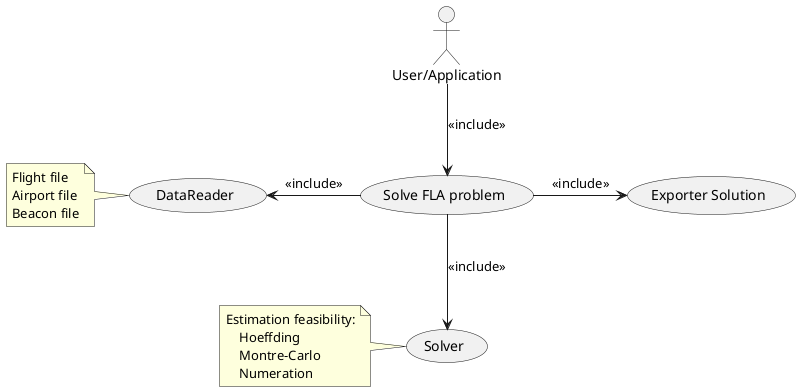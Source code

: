 @startuml
:User/Application: as User
User --> (Solve FLA problem):<<include>>
(Solve FLA problem) -l-> (DataReader):<<include>>
note left of (DataReader)
Flight file
Airport file
Beacon file
end note
(Solve FLA problem) --> (Solver):<<include>>
note left of (Solver)
Estimation feasibility:
    Hoeffding
    Montre-Carlo
    Numeration
end note
(Solve FLA problem) -r-> (Exporter Solution):<<include>>
@enduml